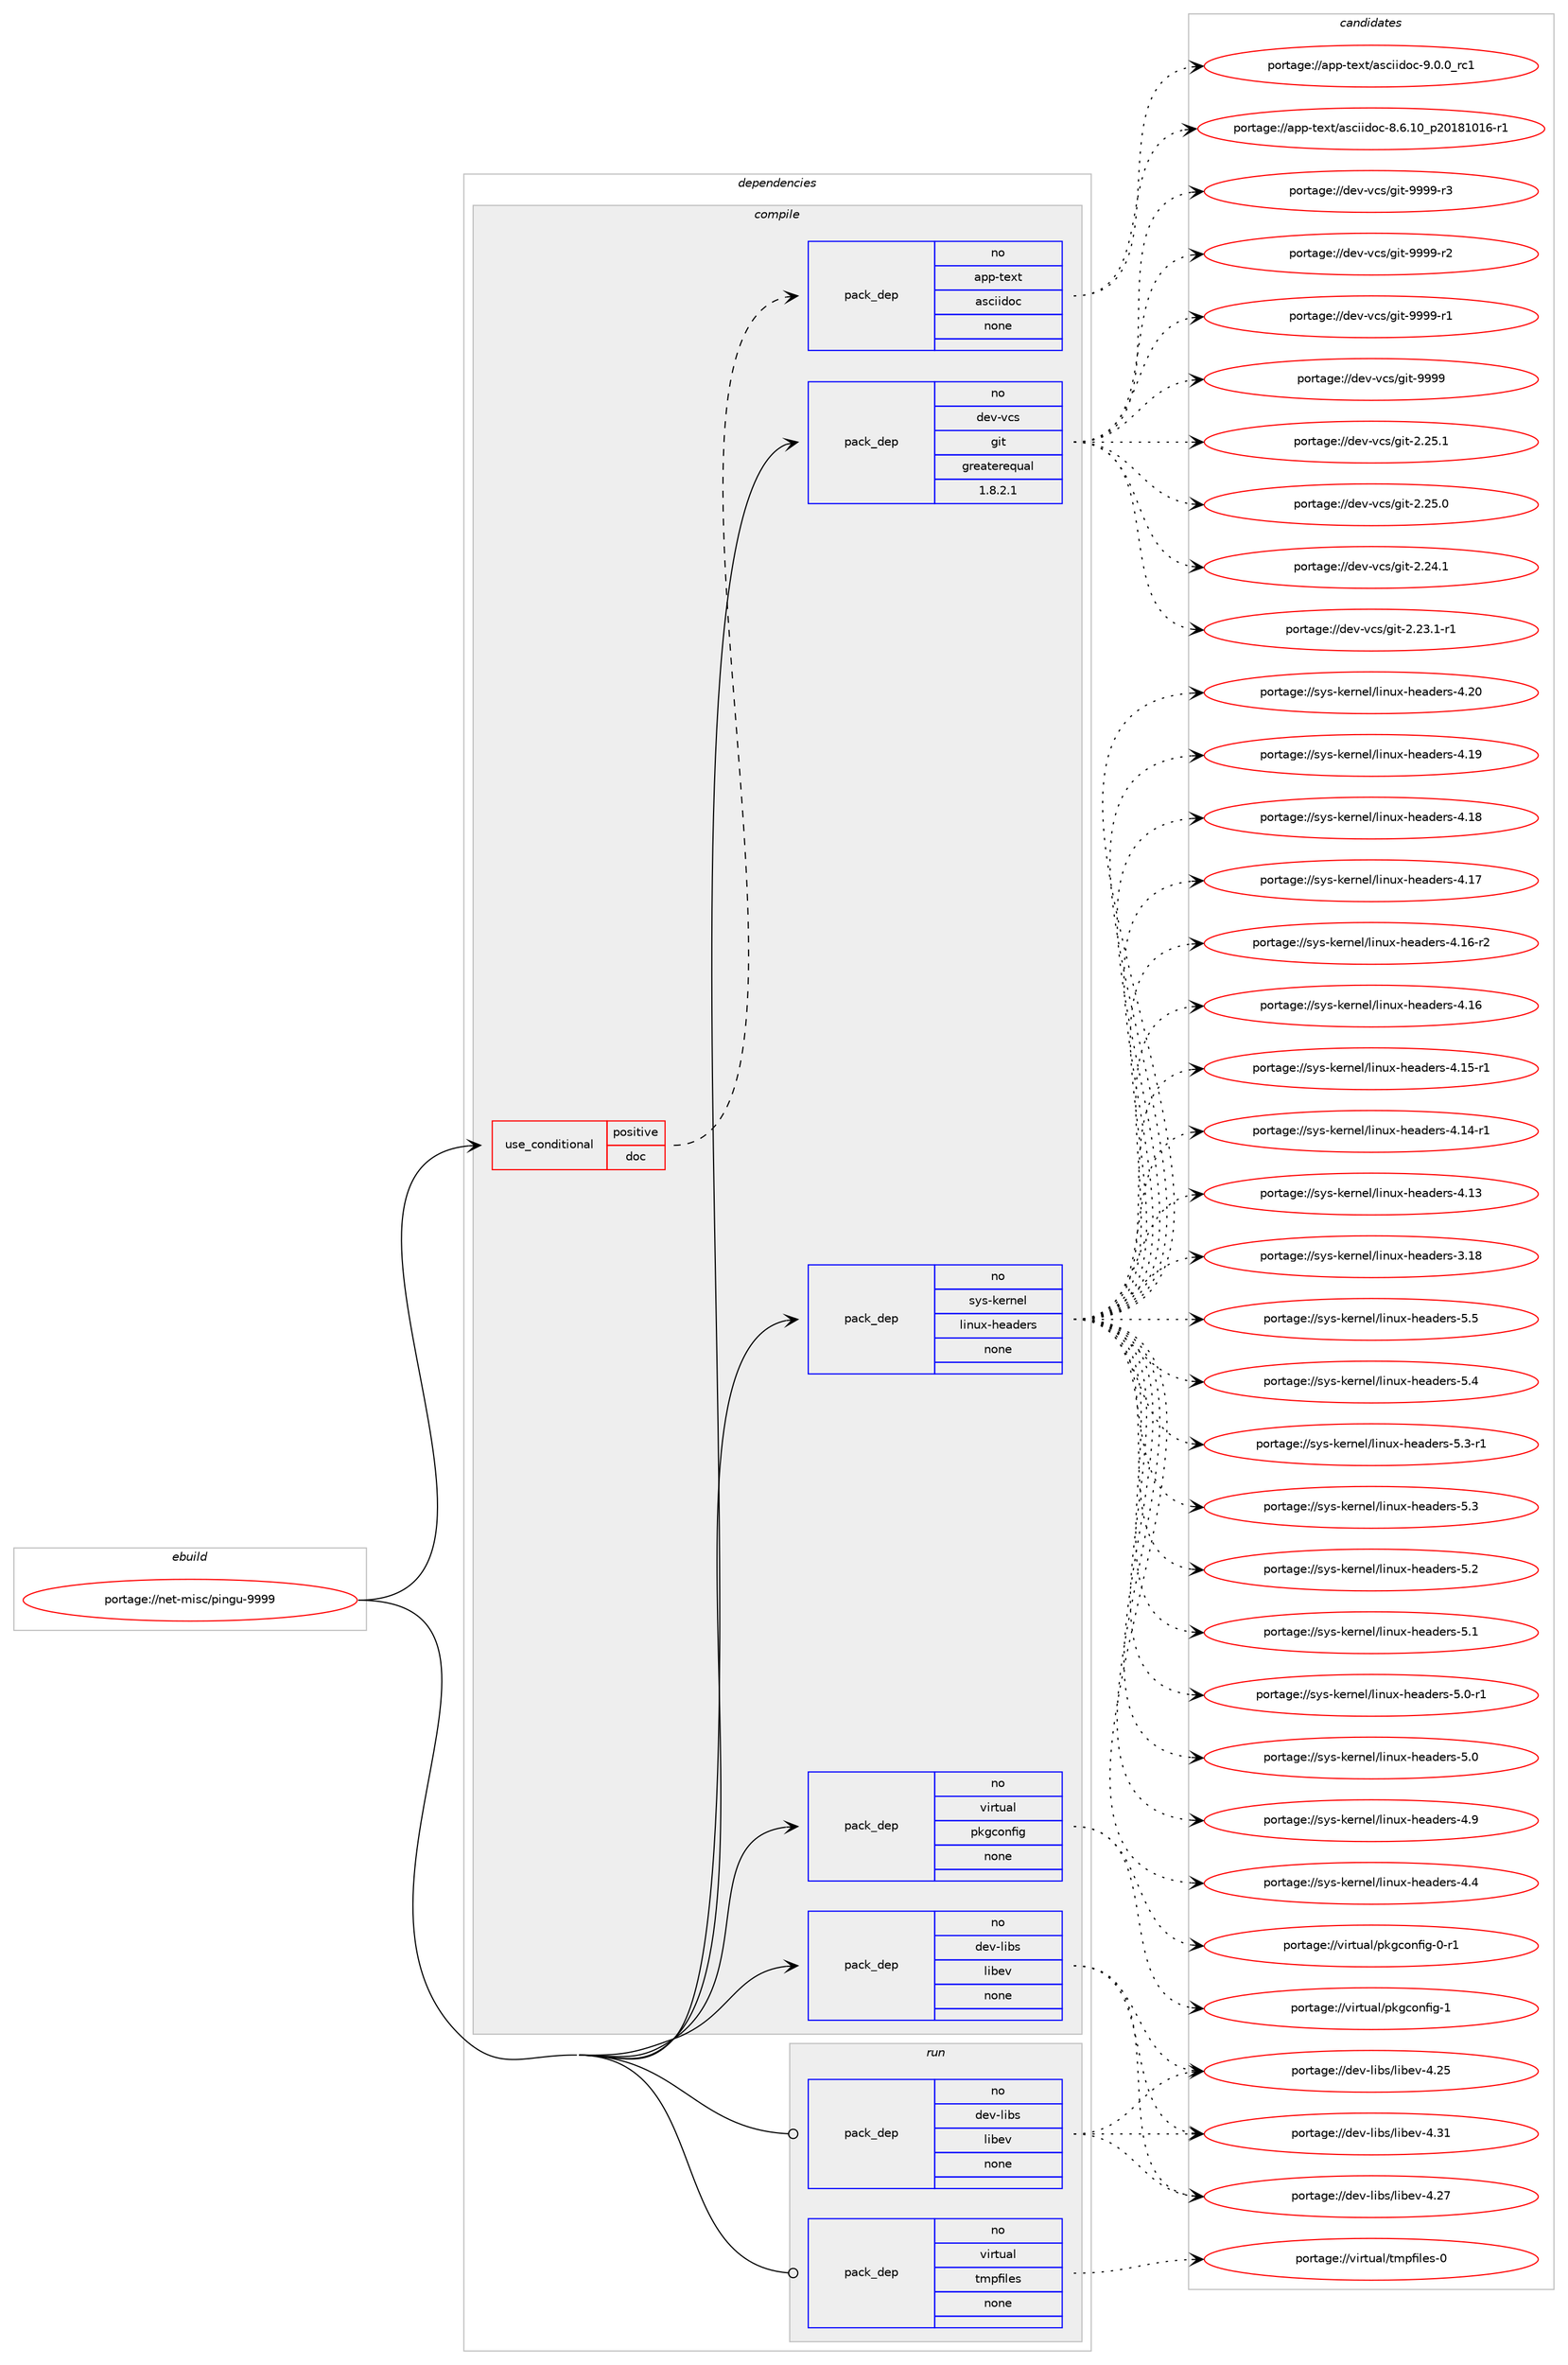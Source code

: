 digraph prolog {

# *************
# Graph options
# *************

newrank=true;
concentrate=true;
compound=true;
graph [rankdir=LR,fontname=Helvetica,fontsize=10,ranksep=1.5];#, ranksep=2.5, nodesep=0.2];
edge  [arrowhead=vee];
node  [fontname=Helvetica,fontsize=10];

# **********
# The ebuild
# **********

subgraph cluster_leftcol {
color=gray;
rank=same;
label=<<i>ebuild</i>>;
id [label="portage://net-misc/pingu-9999", color=red, width=4, href="../net-misc/pingu-9999.svg"];
}

# ****************
# The dependencies
# ****************

subgraph cluster_midcol {
color=gray;
label=<<i>dependencies</i>>;
subgraph cluster_compile {
fillcolor="#eeeeee";
style=filled;
label=<<i>compile</i>>;
subgraph cond14343 {
dependency71623 [label=<<TABLE BORDER="0" CELLBORDER="1" CELLSPACING="0" CELLPADDING="4"><TR><TD ROWSPAN="3" CELLPADDING="10">use_conditional</TD></TR><TR><TD>positive</TD></TR><TR><TD>doc</TD></TR></TABLE>>, shape=none, color=red];
subgraph pack55868 {
dependency71624 [label=<<TABLE BORDER="0" CELLBORDER="1" CELLSPACING="0" CELLPADDING="4" WIDTH="220"><TR><TD ROWSPAN="6" CELLPADDING="30">pack_dep</TD></TR><TR><TD WIDTH="110">no</TD></TR><TR><TD>app-text</TD></TR><TR><TD>asciidoc</TD></TR><TR><TD>none</TD></TR><TR><TD></TD></TR></TABLE>>, shape=none, color=blue];
}
dependency71623:e -> dependency71624:w [weight=20,style="dashed",arrowhead="vee"];
}
id:e -> dependency71623:w [weight=20,style="solid",arrowhead="vee"];
subgraph pack55869 {
dependency71625 [label=<<TABLE BORDER="0" CELLBORDER="1" CELLSPACING="0" CELLPADDING="4" WIDTH="220"><TR><TD ROWSPAN="6" CELLPADDING="30">pack_dep</TD></TR><TR><TD WIDTH="110">no</TD></TR><TR><TD>dev-libs</TD></TR><TR><TD>libev</TD></TR><TR><TD>none</TD></TR><TR><TD></TD></TR></TABLE>>, shape=none, color=blue];
}
id:e -> dependency71625:w [weight=20,style="solid",arrowhead="vee"];
subgraph pack55870 {
dependency71626 [label=<<TABLE BORDER="0" CELLBORDER="1" CELLSPACING="0" CELLPADDING="4" WIDTH="220"><TR><TD ROWSPAN="6" CELLPADDING="30">pack_dep</TD></TR><TR><TD WIDTH="110">no</TD></TR><TR><TD>dev-vcs</TD></TR><TR><TD>git</TD></TR><TR><TD>greaterequal</TD></TR><TR><TD>1.8.2.1</TD></TR></TABLE>>, shape=none, color=blue];
}
id:e -> dependency71626:w [weight=20,style="solid",arrowhead="vee"];
subgraph pack55871 {
dependency71627 [label=<<TABLE BORDER="0" CELLBORDER="1" CELLSPACING="0" CELLPADDING="4" WIDTH="220"><TR><TD ROWSPAN="6" CELLPADDING="30">pack_dep</TD></TR><TR><TD WIDTH="110">no</TD></TR><TR><TD>sys-kernel</TD></TR><TR><TD>linux-headers</TD></TR><TR><TD>none</TD></TR><TR><TD></TD></TR></TABLE>>, shape=none, color=blue];
}
id:e -> dependency71627:w [weight=20,style="solid",arrowhead="vee"];
subgraph pack55872 {
dependency71628 [label=<<TABLE BORDER="0" CELLBORDER="1" CELLSPACING="0" CELLPADDING="4" WIDTH="220"><TR><TD ROWSPAN="6" CELLPADDING="30">pack_dep</TD></TR><TR><TD WIDTH="110">no</TD></TR><TR><TD>virtual</TD></TR><TR><TD>pkgconfig</TD></TR><TR><TD>none</TD></TR><TR><TD></TD></TR></TABLE>>, shape=none, color=blue];
}
id:e -> dependency71628:w [weight=20,style="solid",arrowhead="vee"];
}
subgraph cluster_compileandrun {
fillcolor="#eeeeee";
style=filled;
label=<<i>compile and run</i>>;
}
subgraph cluster_run {
fillcolor="#eeeeee";
style=filled;
label=<<i>run</i>>;
subgraph pack55873 {
dependency71629 [label=<<TABLE BORDER="0" CELLBORDER="1" CELLSPACING="0" CELLPADDING="4" WIDTH="220"><TR><TD ROWSPAN="6" CELLPADDING="30">pack_dep</TD></TR><TR><TD WIDTH="110">no</TD></TR><TR><TD>dev-libs</TD></TR><TR><TD>libev</TD></TR><TR><TD>none</TD></TR><TR><TD></TD></TR></TABLE>>, shape=none, color=blue];
}
id:e -> dependency71629:w [weight=20,style="solid",arrowhead="odot"];
subgraph pack55874 {
dependency71630 [label=<<TABLE BORDER="0" CELLBORDER="1" CELLSPACING="0" CELLPADDING="4" WIDTH="220"><TR><TD ROWSPAN="6" CELLPADDING="30">pack_dep</TD></TR><TR><TD WIDTH="110">no</TD></TR><TR><TD>virtual</TD></TR><TR><TD>tmpfiles</TD></TR><TR><TD>none</TD></TR><TR><TD></TD></TR></TABLE>>, shape=none, color=blue];
}
id:e -> dependency71630:w [weight=20,style="solid",arrowhead="odot"];
}
}

# **************
# The candidates
# **************

subgraph cluster_choices {
rank=same;
color=gray;
label=<<i>candidates</i>>;

subgraph choice55868 {
color=black;
nodesep=1;
choice971121124511610112011647971159910510510011199455746484648951149949 [label="portage://app-text/asciidoc-9.0.0_rc1", color=red, width=4,href="../app-text/asciidoc-9.0.0_rc1.svg"];
choice971121124511610112011647971159910510510011199455646544649489511250484956494849544511449 [label="portage://app-text/asciidoc-8.6.10_p20181016-r1", color=red, width=4,href="../app-text/asciidoc-8.6.10_p20181016-r1.svg"];
dependency71624:e -> choice971121124511610112011647971159910510510011199455746484648951149949:w [style=dotted,weight="100"];
dependency71624:e -> choice971121124511610112011647971159910510510011199455646544649489511250484956494849544511449:w [style=dotted,weight="100"];
}
subgraph choice55869 {
color=black;
nodesep=1;
choice100101118451081059811547108105981011184552465149 [label="portage://dev-libs/libev-4.31", color=red, width=4,href="../dev-libs/libev-4.31.svg"];
choice100101118451081059811547108105981011184552465055 [label="portage://dev-libs/libev-4.27", color=red, width=4,href="../dev-libs/libev-4.27.svg"];
choice100101118451081059811547108105981011184552465053 [label="portage://dev-libs/libev-4.25", color=red, width=4,href="../dev-libs/libev-4.25.svg"];
dependency71625:e -> choice100101118451081059811547108105981011184552465149:w [style=dotted,weight="100"];
dependency71625:e -> choice100101118451081059811547108105981011184552465055:w [style=dotted,weight="100"];
dependency71625:e -> choice100101118451081059811547108105981011184552465053:w [style=dotted,weight="100"];
}
subgraph choice55870 {
color=black;
nodesep=1;
choice10010111845118991154710310511645575757574511451 [label="portage://dev-vcs/git-9999-r3", color=red, width=4,href="../dev-vcs/git-9999-r3.svg"];
choice10010111845118991154710310511645575757574511450 [label="portage://dev-vcs/git-9999-r2", color=red, width=4,href="../dev-vcs/git-9999-r2.svg"];
choice10010111845118991154710310511645575757574511449 [label="portage://dev-vcs/git-9999-r1", color=red, width=4,href="../dev-vcs/git-9999-r1.svg"];
choice1001011184511899115471031051164557575757 [label="portage://dev-vcs/git-9999", color=red, width=4,href="../dev-vcs/git-9999.svg"];
choice10010111845118991154710310511645504650534649 [label="portage://dev-vcs/git-2.25.1", color=red, width=4,href="../dev-vcs/git-2.25.1.svg"];
choice10010111845118991154710310511645504650534648 [label="portage://dev-vcs/git-2.25.0", color=red, width=4,href="../dev-vcs/git-2.25.0.svg"];
choice10010111845118991154710310511645504650524649 [label="portage://dev-vcs/git-2.24.1", color=red, width=4,href="../dev-vcs/git-2.24.1.svg"];
choice100101118451189911547103105116455046505146494511449 [label="portage://dev-vcs/git-2.23.1-r1", color=red, width=4,href="../dev-vcs/git-2.23.1-r1.svg"];
dependency71626:e -> choice10010111845118991154710310511645575757574511451:w [style=dotted,weight="100"];
dependency71626:e -> choice10010111845118991154710310511645575757574511450:w [style=dotted,weight="100"];
dependency71626:e -> choice10010111845118991154710310511645575757574511449:w [style=dotted,weight="100"];
dependency71626:e -> choice1001011184511899115471031051164557575757:w [style=dotted,weight="100"];
dependency71626:e -> choice10010111845118991154710310511645504650534649:w [style=dotted,weight="100"];
dependency71626:e -> choice10010111845118991154710310511645504650534648:w [style=dotted,weight="100"];
dependency71626:e -> choice10010111845118991154710310511645504650524649:w [style=dotted,weight="100"];
dependency71626:e -> choice100101118451189911547103105116455046505146494511449:w [style=dotted,weight="100"];
}
subgraph choice55871 {
color=black;
nodesep=1;
choice1151211154510710111411010110847108105110117120451041019710010111411545534653 [label="portage://sys-kernel/linux-headers-5.5", color=red, width=4,href="../sys-kernel/linux-headers-5.5.svg"];
choice1151211154510710111411010110847108105110117120451041019710010111411545534652 [label="portage://sys-kernel/linux-headers-5.4", color=red, width=4,href="../sys-kernel/linux-headers-5.4.svg"];
choice11512111545107101114110101108471081051101171204510410197100101114115455346514511449 [label="portage://sys-kernel/linux-headers-5.3-r1", color=red, width=4,href="../sys-kernel/linux-headers-5.3-r1.svg"];
choice1151211154510710111411010110847108105110117120451041019710010111411545534651 [label="portage://sys-kernel/linux-headers-5.3", color=red, width=4,href="../sys-kernel/linux-headers-5.3.svg"];
choice1151211154510710111411010110847108105110117120451041019710010111411545534650 [label="portage://sys-kernel/linux-headers-5.2", color=red, width=4,href="../sys-kernel/linux-headers-5.2.svg"];
choice1151211154510710111411010110847108105110117120451041019710010111411545534649 [label="portage://sys-kernel/linux-headers-5.1", color=red, width=4,href="../sys-kernel/linux-headers-5.1.svg"];
choice11512111545107101114110101108471081051101171204510410197100101114115455346484511449 [label="portage://sys-kernel/linux-headers-5.0-r1", color=red, width=4,href="../sys-kernel/linux-headers-5.0-r1.svg"];
choice1151211154510710111411010110847108105110117120451041019710010111411545534648 [label="portage://sys-kernel/linux-headers-5.0", color=red, width=4,href="../sys-kernel/linux-headers-5.0.svg"];
choice1151211154510710111411010110847108105110117120451041019710010111411545524657 [label="portage://sys-kernel/linux-headers-4.9", color=red, width=4,href="../sys-kernel/linux-headers-4.9.svg"];
choice1151211154510710111411010110847108105110117120451041019710010111411545524652 [label="portage://sys-kernel/linux-headers-4.4", color=red, width=4,href="../sys-kernel/linux-headers-4.4.svg"];
choice115121115451071011141101011084710810511011712045104101971001011141154552465048 [label="portage://sys-kernel/linux-headers-4.20", color=red, width=4,href="../sys-kernel/linux-headers-4.20.svg"];
choice115121115451071011141101011084710810511011712045104101971001011141154552464957 [label="portage://sys-kernel/linux-headers-4.19", color=red, width=4,href="../sys-kernel/linux-headers-4.19.svg"];
choice115121115451071011141101011084710810511011712045104101971001011141154552464956 [label="portage://sys-kernel/linux-headers-4.18", color=red, width=4,href="../sys-kernel/linux-headers-4.18.svg"];
choice115121115451071011141101011084710810511011712045104101971001011141154552464955 [label="portage://sys-kernel/linux-headers-4.17", color=red, width=4,href="../sys-kernel/linux-headers-4.17.svg"];
choice1151211154510710111411010110847108105110117120451041019710010111411545524649544511450 [label="portage://sys-kernel/linux-headers-4.16-r2", color=red, width=4,href="../sys-kernel/linux-headers-4.16-r2.svg"];
choice115121115451071011141101011084710810511011712045104101971001011141154552464954 [label="portage://sys-kernel/linux-headers-4.16", color=red, width=4,href="../sys-kernel/linux-headers-4.16.svg"];
choice1151211154510710111411010110847108105110117120451041019710010111411545524649534511449 [label="portage://sys-kernel/linux-headers-4.15-r1", color=red, width=4,href="../sys-kernel/linux-headers-4.15-r1.svg"];
choice1151211154510710111411010110847108105110117120451041019710010111411545524649524511449 [label="portage://sys-kernel/linux-headers-4.14-r1", color=red, width=4,href="../sys-kernel/linux-headers-4.14-r1.svg"];
choice115121115451071011141101011084710810511011712045104101971001011141154552464951 [label="portage://sys-kernel/linux-headers-4.13", color=red, width=4,href="../sys-kernel/linux-headers-4.13.svg"];
choice115121115451071011141101011084710810511011712045104101971001011141154551464956 [label="portage://sys-kernel/linux-headers-3.18", color=red, width=4,href="../sys-kernel/linux-headers-3.18.svg"];
dependency71627:e -> choice1151211154510710111411010110847108105110117120451041019710010111411545534653:w [style=dotted,weight="100"];
dependency71627:e -> choice1151211154510710111411010110847108105110117120451041019710010111411545534652:w [style=dotted,weight="100"];
dependency71627:e -> choice11512111545107101114110101108471081051101171204510410197100101114115455346514511449:w [style=dotted,weight="100"];
dependency71627:e -> choice1151211154510710111411010110847108105110117120451041019710010111411545534651:w [style=dotted,weight="100"];
dependency71627:e -> choice1151211154510710111411010110847108105110117120451041019710010111411545534650:w [style=dotted,weight="100"];
dependency71627:e -> choice1151211154510710111411010110847108105110117120451041019710010111411545534649:w [style=dotted,weight="100"];
dependency71627:e -> choice11512111545107101114110101108471081051101171204510410197100101114115455346484511449:w [style=dotted,weight="100"];
dependency71627:e -> choice1151211154510710111411010110847108105110117120451041019710010111411545534648:w [style=dotted,weight="100"];
dependency71627:e -> choice1151211154510710111411010110847108105110117120451041019710010111411545524657:w [style=dotted,weight="100"];
dependency71627:e -> choice1151211154510710111411010110847108105110117120451041019710010111411545524652:w [style=dotted,weight="100"];
dependency71627:e -> choice115121115451071011141101011084710810511011712045104101971001011141154552465048:w [style=dotted,weight="100"];
dependency71627:e -> choice115121115451071011141101011084710810511011712045104101971001011141154552464957:w [style=dotted,weight="100"];
dependency71627:e -> choice115121115451071011141101011084710810511011712045104101971001011141154552464956:w [style=dotted,weight="100"];
dependency71627:e -> choice115121115451071011141101011084710810511011712045104101971001011141154552464955:w [style=dotted,weight="100"];
dependency71627:e -> choice1151211154510710111411010110847108105110117120451041019710010111411545524649544511450:w [style=dotted,weight="100"];
dependency71627:e -> choice115121115451071011141101011084710810511011712045104101971001011141154552464954:w [style=dotted,weight="100"];
dependency71627:e -> choice1151211154510710111411010110847108105110117120451041019710010111411545524649534511449:w [style=dotted,weight="100"];
dependency71627:e -> choice1151211154510710111411010110847108105110117120451041019710010111411545524649524511449:w [style=dotted,weight="100"];
dependency71627:e -> choice115121115451071011141101011084710810511011712045104101971001011141154552464951:w [style=dotted,weight="100"];
dependency71627:e -> choice115121115451071011141101011084710810511011712045104101971001011141154551464956:w [style=dotted,weight="100"];
}
subgraph choice55872 {
color=black;
nodesep=1;
choice1181051141161179710847112107103991111101021051034549 [label="portage://virtual/pkgconfig-1", color=red, width=4,href="../virtual/pkgconfig-1.svg"];
choice11810511411611797108471121071039911111010210510345484511449 [label="portage://virtual/pkgconfig-0-r1", color=red, width=4,href="../virtual/pkgconfig-0-r1.svg"];
dependency71628:e -> choice1181051141161179710847112107103991111101021051034549:w [style=dotted,weight="100"];
dependency71628:e -> choice11810511411611797108471121071039911111010210510345484511449:w [style=dotted,weight="100"];
}
subgraph choice55873 {
color=black;
nodesep=1;
choice100101118451081059811547108105981011184552465149 [label="portage://dev-libs/libev-4.31", color=red, width=4,href="../dev-libs/libev-4.31.svg"];
choice100101118451081059811547108105981011184552465055 [label="portage://dev-libs/libev-4.27", color=red, width=4,href="../dev-libs/libev-4.27.svg"];
choice100101118451081059811547108105981011184552465053 [label="portage://dev-libs/libev-4.25", color=red, width=4,href="../dev-libs/libev-4.25.svg"];
dependency71629:e -> choice100101118451081059811547108105981011184552465149:w [style=dotted,weight="100"];
dependency71629:e -> choice100101118451081059811547108105981011184552465055:w [style=dotted,weight="100"];
dependency71629:e -> choice100101118451081059811547108105981011184552465053:w [style=dotted,weight="100"];
}
subgraph choice55874 {
color=black;
nodesep=1;
choice11810511411611797108471161091121021051081011154548 [label="portage://virtual/tmpfiles-0", color=red, width=4,href="../virtual/tmpfiles-0.svg"];
dependency71630:e -> choice11810511411611797108471161091121021051081011154548:w [style=dotted,weight="100"];
}
}

}
